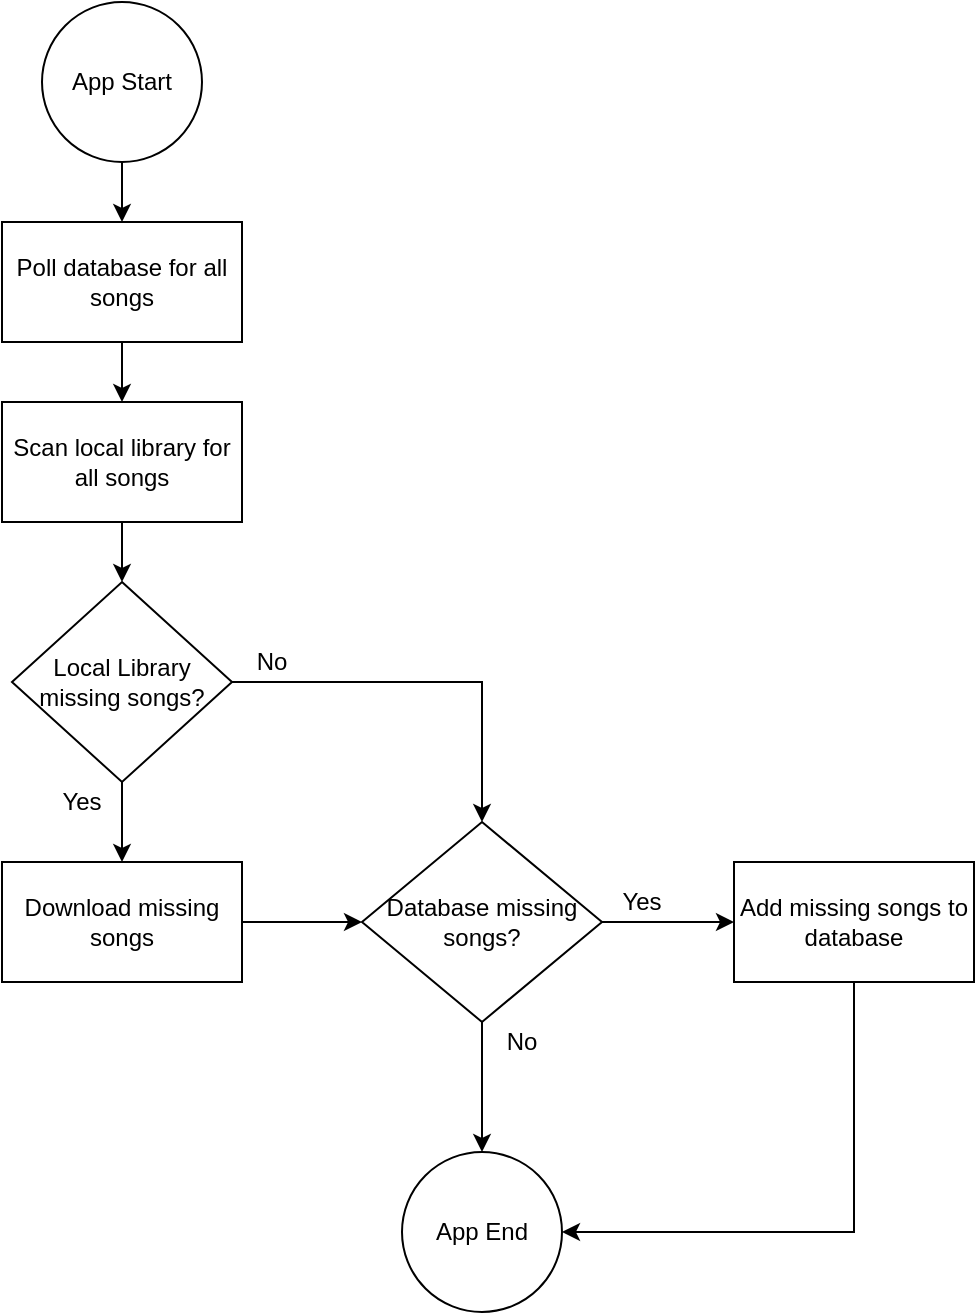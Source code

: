 <mxfile version="14.7.9" type="device"><diagram id="C5RBs43oDa-KdzZeNtuy" name="Page-1"><mxGraphModel dx="1422" dy="762" grid="1" gridSize="10" guides="1" tooltips="1" connect="1" arrows="1" fold="1" page="1" pageScale="1" pageWidth="827" pageHeight="1169" math="0" shadow="0"><root><mxCell id="WIyWlLk6GJQsqaUBKTNV-0"/><mxCell id="WIyWlLk6GJQsqaUBKTNV-1" parent="WIyWlLk6GJQsqaUBKTNV-0"/><mxCell id="m9vwYSAvn31QE4xHUsDl-12" style="edgeStyle=orthogonalEdgeStyle;rounded=0;orthogonalLoop=1;jettySize=auto;html=1;exitX=0.5;exitY=1;exitDx=0;exitDy=0;entryX=0.5;entryY=0;entryDx=0;entryDy=0;" edge="1" parent="WIyWlLk6GJQsqaUBKTNV-1" source="m9vwYSAvn31QE4xHUsDl-0" target="m9vwYSAvn31QE4xHUsDl-1"><mxGeometry relative="1" as="geometry"/></mxCell><mxCell id="m9vwYSAvn31QE4xHUsDl-0" value="App Start" style="ellipse;whiteSpace=wrap;html=1;aspect=fixed;" vertex="1" parent="WIyWlLk6GJQsqaUBKTNV-1"><mxGeometry x="204" y="110" width="80" height="80" as="geometry"/></mxCell><mxCell id="m9vwYSAvn31QE4xHUsDl-13" style="edgeStyle=orthogonalEdgeStyle;rounded=0;orthogonalLoop=1;jettySize=auto;html=1;exitX=0.5;exitY=1;exitDx=0;exitDy=0;entryX=0.5;entryY=0;entryDx=0;entryDy=0;" edge="1" parent="WIyWlLk6GJQsqaUBKTNV-1" source="m9vwYSAvn31QE4xHUsDl-1" target="m9vwYSAvn31QE4xHUsDl-11"><mxGeometry relative="1" as="geometry"/></mxCell><mxCell id="m9vwYSAvn31QE4xHUsDl-1" value="Poll database for all songs" style="rounded=0;whiteSpace=wrap;html=1;" vertex="1" parent="WIyWlLk6GJQsqaUBKTNV-1"><mxGeometry x="184" y="220" width="120" height="60" as="geometry"/></mxCell><mxCell id="m9vwYSAvn31QE4xHUsDl-4" style="edgeStyle=orthogonalEdgeStyle;rounded=0;orthogonalLoop=1;jettySize=auto;html=1;exitX=0.5;exitY=1;exitDx=0;exitDy=0;entryX=0.5;entryY=0;entryDx=0;entryDy=0;" edge="1" parent="WIyWlLk6GJQsqaUBKTNV-1" source="m9vwYSAvn31QE4xHUsDl-2" target="m9vwYSAvn31QE4xHUsDl-3"><mxGeometry relative="1" as="geometry"/></mxCell><mxCell id="m9vwYSAvn31QE4xHUsDl-18" style="edgeStyle=orthogonalEdgeStyle;rounded=0;orthogonalLoop=1;jettySize=auto;html=1;exitX=1;exitY=0.5;exitDx=0;exitDy=0;" edge="1" parent="WIyWlLk6GJQsqaUBKTNV-1" source="m9vwYSAvn31QE4xHUsDl-2" target="m9vwYSAvn31QE4xHUsDl-9"><mxGeometry relative="1" as="geometry"/></mxCell><mxCell id="m9vwYSAvn31QE4xHUsDl-2" value="Local Library missing songs?" style="rhombus;whiteSpace=wrap;html=1;" vertex="1" parent="WIyWlLk6GJQsqaUBKTNV-1"><mxGeometry x="189" y="400" width="110" height="100" as="geometry"/></mxCell><mxCell id="m9vwYSAvn31QE4xHUsDl-19" style="edgeStyle=orthogonalEdgeStyle;rounded=0;orthogonalLoop=1;jettySize=auto;html=1;exitX=1;exitY=0.5;exitDx=0;exitDy=0;entryX=0;entryY=0.5;entryDx=0;entryDy=0;" edge="1" parent="WIyWlLk6GJQsqaUBKTNV-1" source="m9vwYSAvn31QE4xHUsDl-3" target="m9vwYSAvn31QE4xHUsDl-9"><mxGeometry relative="1" as="geometry"/></mxCell><mxCell id="m9vwYSAvn31QE4xHUsDl-3" value="Download missing songs" style="rounded=0;whiteSpace=wrap;html=1;" vertex="1" parent="WIyWlLk6GJQsqaUBKTNV-1"><mxGeometry x="184" y="540" width="120" height="60" as="geometry"/></mxCell><mxCell id="m9vwYSAvn31QE4xHUsDl-20" style="edgeStyle=orthogonalEdgeStyle;rounded=0;orthogonalLoop=1;jettySize=auto;html=1;exitX=1;exitY=0.5;exitDx=0;exitDy=0;entryX=0;entryY=0.5;entryDx=0;entryDy=0;" edge="1" parent="WIyWlLk6GJQsqaUBKTNV-1" source="m9vwYSAvn31QE4xHUsDl-9" target="m9vwYSAvn31QE4xHUsDl-17"><mxGeometry relative="1" as="geometry"/></mxCell><mxCell id="m9vwYSAvn31QE4xHUsDl-22" style="edgeStyle=orthogonalEdgeStyle;rounded=0;orthogonalLoop=1;jettySize=auto;html=1;exitX=0.5;exitY=1;exitDx=0;exitDy=0;entryX=0.5;entryY=0;entryDx=0;entryDy=0;" edge="1" parent="WIyWlLk6GJQsqaUBKTNV-1" source="m9vwYSAvn31QE4xHUsDl-9" target="m9vwYSAvn31QE4xHUsDl-21"><mxGeometry relative="1" as="geometry"/></mxCell><mxCell id="m9vwYSAvn31QE4xHUsDl-9" value="Database missing songs?" style="rhombus;whiteSpace=wrap;html=1;" vertex="1" parent="WIyWlLk6GJQsqaUBKTNV-1"><mxGeometry x="364" y="520" width="120" height="100" as="geometry"/></mxCell><mxCell id="m9vwYSAvn31QE4xHUsDl-14" style="edgeStyle=orthogonalEdgeStyle;rounded=0;orthogonalLoop=1;jettySize=auto;html=1;exitX=0.5;exitY=1;exitDx=0;exitDy=0;entryX=0.5;entryY=0;entryDx=0;entryDy=0;" edge="1" parent="WIyWlLk6GJQsqaUBKTNV-1" source="m9vwYSAvn31QE4xHUsDl-11" target="m9vwYSAvn31QE4xHUsDl-2"><mxGeometry relative="1" as="geometry"/></mxCell><mxCell id="m9vwYSAvn31QE4xHUsDl-11" value="Scan local library for all songs" style="rounded=0;whiteSpace=wrap;html=1;" vertex="1" parent="WIyWlLk6GJQsqaUBKTNV-1"><mxGeometry x="184" y="310" width="120" height="60" as="geometry"/></mxCell><mxCell id="m9vwYSAvn31QE4xHUsDl-23" style="edgeStyle=orthogonalEdgeStyle;rounded=0;orthogonalLoop=1;jettySize=auto;html=1;exitX=0.5;exitY=1;exitDx=0;exitDy=0;entryX=1;entryY=0.5;entryDx=0;entryDy=0;" edge="1" parent="WIyWlLk6GJQsqaUBKTNV-1" source="m9vwYSAvn31QE4xHUsDl-17" target="m9vwYSAvn31QE4xHUsDl-21"><mxGeometry relative="1" as="geometry"/></mxCell><mxCell id="m9vwYSAvn31QE4xHUsDl-17" value="Add missing songs to database" style="rounded=0;whiteSpace=wrap;html=1;" vertex="1" parent="WIyWlLk6GJQsqaUBKTNV-1"><mxGeometry x="550" y="540" width="120" height="60" as="geometry"/></mxCell><mxCell id="m9vwYSAvn31QE4xHUsDl-21" value="App End" style="ellipse;whiteSpace=wrap;html=1;aspect=fixed;" vertex="1" parent="WIyWlLk6GJQsqaUBKTNV-1"><mxGeometry x="384" y="685" width="80" height="80" as="geometry"/></mxCell><mxCell id="m9vwYSAvn31QE4xHUsDl-24" value="No" style="text;html=1;strokeColor=none;fillColor=none;align=center;verticalAlign=middle;whiteSpace=wrap;rounded=0;" vertex="1" parent="WIyWlLk6GJQsqaUBKTNV-1"><mxGeometry x="299" y="430" width="40" height="20" as="geometry"/></mxCell><mxCell id="m9vwYSAvn31QE4xHUsDl-25" value="Yes" style="text;html=1;strokeColor=none;fillColor=none;align=center;verticalAlign=middle;whiteSpace=wrap;rounded=0;" vertex="1" parent="WIyWlLk6GJQsqaUBKTNV-1"><mxGeometry x="204" y="500" width="40" height="20" as="geometry"/></mxCell><mxCell id="m9vwYSAvn31QE4xHUsDl-27" value="No" style="text;html=1;strokeColor=none;fillColor=none;align=center;verticalAlign=middle;whiteSpace=wrap;rounded=0;" vertex="1" parent="WIyWlLk6GJQsqaUBKTNV-1"><mxGeometry x="424" y="620" width="40" height="20" as="geometry"/></mxCell><mxCell id="m9vwYSAvn31QE4xHUsDl-28" value="Yes" style="text;html=1;strokeColor=none;fillColor=none;align=center;verticalAlign=middle;whiteSpace=wrap;rounded=0;" vertex="1" parent="WIyWlLk6GJQsqaUBKTNV-1"><mxGeometry x="484" y="550" width="40" height="20" as="geometry"/></mxCell></root></mxGraphModel></diagram></mxfile>